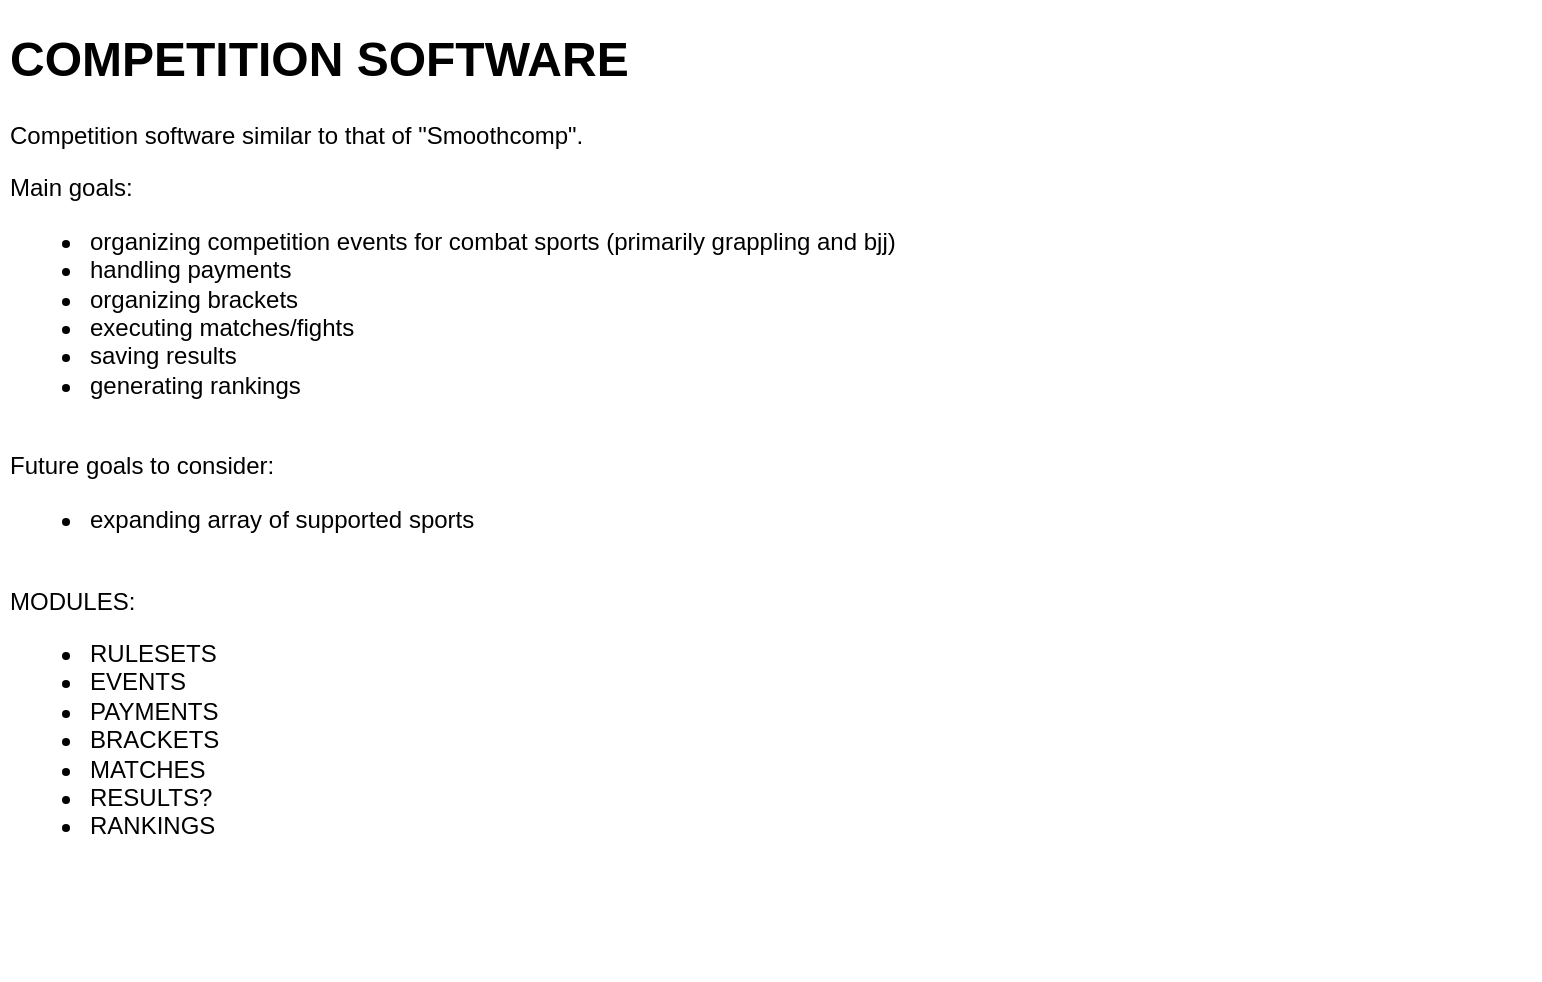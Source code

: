 <mxfile version="23.1.5" type="github">
  <diagram name="Page-1" id="zKlpec7yXTdc-DUPFT4e">
    <mxGraphModel dx="1434" dy="761" grid="1" gridSize="10" guides="1" tooltips="1" connect="1" arrows="1" fold="1" page="1" pageScale="1" pageWidth="827" pageHeight="1169" math="0" shadow="0">
      <root>
        <mxCell id="0" />
        <mxCell id="1" parent="0" />
        <mxCell id="65U46AjyC3GscZr0AH_9-2" value="&lt;h1&gt;COMPETITION SOFTWARE&lt;/h1&gt;&lt;p&gt;Competition software similar to that of &quot;Smoothcomp&quot;.&lt;/p&gt;&lt;p&gt;Main goals:&lt;/p&gt;&lt;p&gt;&lt;/p&gt;&lt;ul&gt;&lt;li&gt;organizing competition events for combat sports (primarily grappling and bjj)&lt;/li&gt;&lt;li&gt;handling payments&lt;/li&gt;&lt;li&gt;organizing brackets&lt;/li&gt;&lt;li&gt;executing matches/fights&lt;/li&gt;&lt;li&gt;saving results&lt;/li&gt;&lt;li&gt;generating rankings&lt;/li&gt;&lt;/ul&gt;&lt;br&gt;Future goals to consider:&amp;nbsp;&lt;br&gt;&lt;ul&gt;&lt;li&gt;expanding array of supported sports&lt;/li&gt;&lt;/ul&gt;&lt;div&gt;&lt;br&gt;&lt;/div&gt;&lt;div&gt;MODULES:&lt;/div&gt;&lt;div&gt;&lt;ul&gt;&lt;li&gt;RULESETS&lt;/li&gt;&lt;li&gt;EVENTS&lt;/li&gt;&lt;li&gt;PAYMENTS&lt;/li&gt;&lt;li&gt;BRACKETS&lt;/li&gt;&lt;li&gt;MATCHES&lt;/li&gt;&lt;li&gt;RESULTS?&lt;/li&gt;&lt;li&gt;RANKINGS&lt;/li&gt;&lt;/ul&gt;&lt;/div&gt;&lt;div&gt;&lt;br&gt;&lt;/div&gt;&lt;div&gt;&lt;br&gt;&lt;/div&gt;&lt;p&gt;&lt;/p&gt;" style="text;html=1;spacing=5;spacingTop=-20;whiteSpace=wrap;overflow=hidden;rounded=0;" vertex="1" parent="1">
          <mxGeometry x="40" y="40" width="770" height="480" as="geometry" />
        </mxCell>
      </root>
    </mxGraphModel>
  </diagram>
</mxfile>
